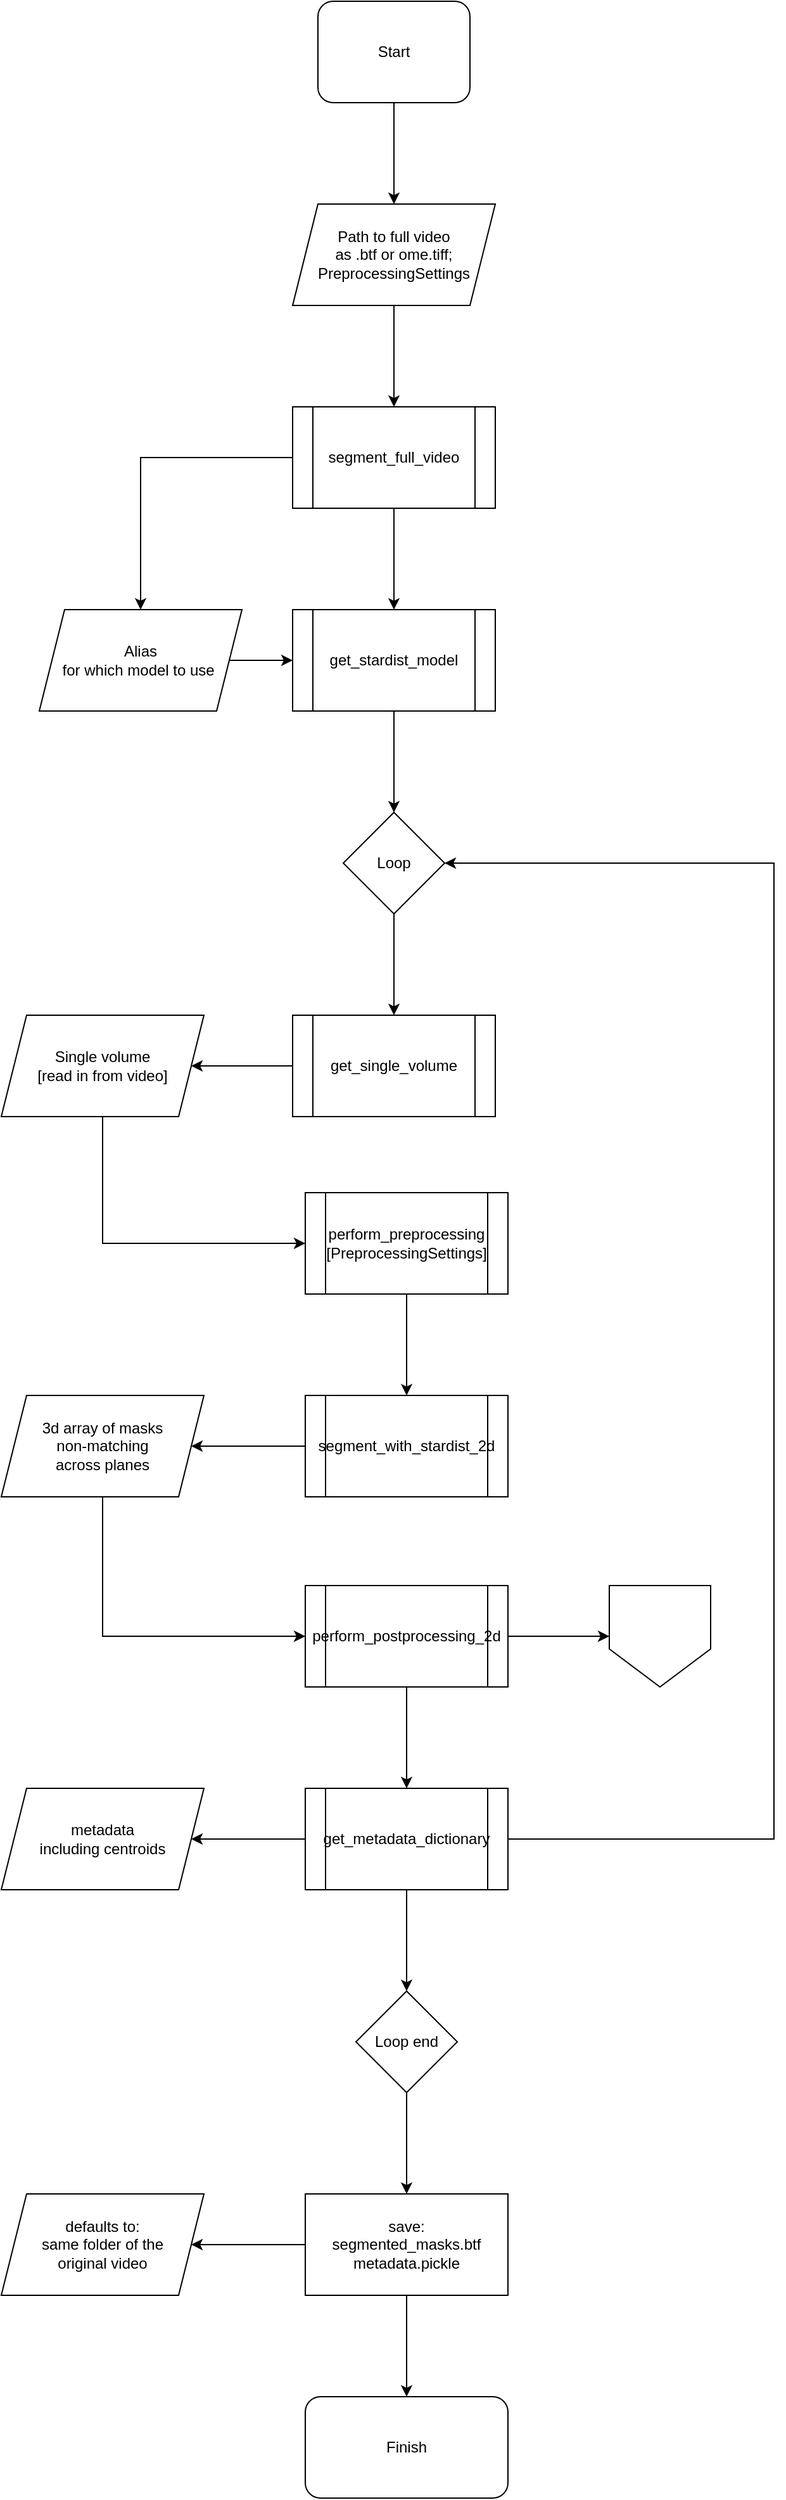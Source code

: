 <mxfile version="14.1.8" type="device" pages="4"><diagram id="9gmNOjuS0Z5q1kffO1ch" name="Segmentation-2d"><mxGraphModel dx="1422" dy="976" grid="1" gridSize="10" guides="1" tooltips="1" connect="1" arrows="1" fold="1" page="1" pageScale="1" pageWidth="850" pageHeight="1100" math="0" shadow="0"><root><mxCell id="0"/><mxCell id="1" parent="0"/><mxCell id="vMSrTYAkoBFGXOU0PwdB-1" value="Start" style="rounded=1;whiteSpace=wrap;html=1;fontFamily=Helvetica;fontSize=12;fontColor=#000000;align=center;strokeColor=#000000;fillColor=#ffffff;" vertex="1" parent="1"><mxGeometry x="320" y="40" width="120" height="80" as="geometry"/></mxCell><mxCell id="vMSrTYAkoBFGXOU0PwdB-2" value="Path to full video&lt;br&gt;as .btf or ome.tiff;&lt;br&gt;PreprocessingSettings" style="shape=parallelogram;perimeter=parallelogramPerimeter;whiteSpace=wrap;html=1;fixedSize=1;" vertex="1" parent="1"><mxGeometry x="300" y="200" width="160" height="80" as="geometry"/></mxCell><mxCell id="vMSrTYAkoBFGXOU0PwdB-3" value="" style="edgeStyle=orthogonalEdgeStyle;rounded=0;orthogonalLoop=1;jettySize=auto;html=1;" edge="1" parent="1" source="vMSrTYAkoBFGXOU0PwdB-1" target="vMSrTYAkoBFGXOU0PwdB-2"><mxGeometry relative="1" as="geometry"/></mxCell><mxCell id="vMSrTYAkoBFGXOU0PwdB-10" style="edgeStyle=orthogonalEdgeStyle;rounded=0;orthogonalLoop=1;jettySize=auto;html=1;exitX=0;exitY=0.5;exitDx=0;exitDy=0;" edge="1" parent="1" source="vMSrTYAkoBFGXOU0PwdB-4" target="vMSrTYAkoBFGXOU0PwdB-8"><mxGeometry relative="1" as="geometry"/></mxCell><mxCell id="vMSrTYAkoBFGXOU0PwdB-4" value="segment_full_video" style="shape=process;whiteSpace=wrap;html=1;backgroundOutline=1;fontFamily=Helvetica;fontSize=12;fontColor=#000000;align=center;strokeColor=#000000;fillColor=#ffffff;" vertex="1" parent="1"><mxGeometry x="300" y="360" width="160" height="80" as="geometry"/></mxCell><mxCell id="vMSrTYAkoBFGXOU0PwdB-5" value="" style="edgeStyle=orthogonalEdgeStyle;rounded=0;orthogonalLoop=1;jettySize=auto;html=1;" edge="1" parent="1" source="vMSrTYAkoBFGXOU0PwdB-2" target="vMSrTYAkoBFGXOU0PwdB-4"><mxGeometry relative="1" as="geometry"/></mxCell><mxCell id="vMSrTYAkoBFGXOU0PwdB-6" value="get_stardist_model" style="shape=process;whiteSpace=wrap;html=1;backgroundOutline=1;fontFamily=Helvetica;fontSize=12;fontColor=#000000;align=center;strokeColor=#000000;fillColor=#ffffff;" vertex="1" parent="1"><mxGeometry x="300" y="520" width="160" height="80" as="geometry"/></mxCell><mxCell id="vMSrTYAkoBFGXOU0PwdB-7" value="" style="edgeStyle=orthogonalEdgeStyle;rounded=0;orthogonalLoop=1;jettySize=auto;html=1;" edge="1" parent="1" source="vMSrTYAkoBFGXOU0PwdB-4" target="vMSrTYAkoBFGXOU0PwdB-6"><mxGeometry relative="1" as="geometry"/></mxCell><mxCell id="vMSrTYAkoBFGXOU0PwdB-8" value="Alias &lt;br&gt;for which model to use&amp;nbsp;" style="shape=parallelogram;perimeter=parallelogramPerimeter;whiteSpace=wrap;html=1;fixedSize=1;" vertex="1" parent="1"><mxGeometry x="100" y="520" width="160" height="80" as="geometry"/></mxCell><mxCell id="vMSrTYAkoBFGXOU0PwdB-9" value="" style="edgeStyle=orthogonalEdgeStyle;rounded=0;orthogonalLoop=1;jettySize=auto;html=1;" edge="1" parent="1" source="vMSrTYAkoBFGXOU0PwdB-8" target="vMSrTYAkoBFGXOU0PwdB-6"><mxGeometry relative="1" as="geometry"/></mxCell><mxCell id="vMSrTYAkoBFGXOU0PwdB-17" value="Loop" style="rhombus;whiteSpace=wrap;html=1;" vertex="1" parent="1"><mxGeometry x="340" y="680" width="80" height="80" as="geometry"/></mxCell><mxCell id="vMSrTYAkoBFGXOU0PwdB-18" value="" style="edgeStyle=orthogonalEdgeStyle;rounded=0;orthogonalLoop=1;jettySize=auto;html=1;" edge="1" parent="1" source="vMSrTYAkoBFGXOU0PwdB-6" target="vMSrTYAkoBFGXOU0PwdB-17"><mxGeometry relative="1" as="geometry"/></mxCell><mxCell id="vMSrTYAkoBFGXOU0PwdB-19" value="get_single_volume" style="shape=process;whiteSpace=wrap;html=1;backgroundOutline=1;" vertex="1" parent="1"><mxGeometry x="300" y="840" width="160" height="80" as="geometry"/></mxCell><mxCell id="vMSrTYAkoBFGXOU0PwdB-20" value="" style="edgeStyle=orthogonalEdgeStyle;rounded=0;orthogonalLoop=1;jettySize=auto;html=1;" edge="1" parent="1" source="vMSrTYAkoBFGXOU0PwdB-17" target="vMSrTYAkoBFGXOU0PwdB-19"><mxGeometry relative="1" as="geometry"/></mxCell><mxCell id="vMSrTYAkoBFGXOU0PwdB-27" style="edgeStyle=orthogonalEdgeStyle;rounded=0;orthogonalLoop=1;jettySize=auto;html=1;exitX=0.5;exitY=1;exitDx=0;exitDy=0;entryX=0;entryY=0.5;entryDx=0;entryDy=0;" edge="1" parent="1" source="vMSrTYAkoBFGXOU0PwdB-21" target="vMSrTYAkoBFGXOU0PwdB-23"><mxGeometry relative="1" as="geometry"/></mxCell><mxCell id="vMSrTYAkoBFGXOU0PwdB-21" value="Single volume &lt;br&gt;[read in from video]" style="shape=parallelogram;perimeter=parallelogramPerimeter;whiteSpace=wrap;html=1;fixedSize=1;" vertex="1" parent="1"><mxGeometry x="70" y="840" width="160" height="80" as="geometry"/></mxCell><mxCell id="vMSrTYAkoBFGXOU0PwdB-22" value="" style="edgeStyle=orthogonalEdgeStyle;rounded=0;orthogonalLoop=1;jettySize=auto;html=1;" edge="1" parent="1" source="vMSrTYAkoBFGXOU0PwdB-19" target="vMSrTYAkoBFGXOU0PwdB-21"><mxGeometry relative="1" as="geometry"/></mxCell><mxCell id="vMSrTYAkoBFGXOU0PwdB-23" value="perform_preprocessing&lt;br&gt;[PreprocessingSettings]" style="shape=process;whiteSpace=wrap;html=1;backgroundOutline=1;" vertex="1" parent="1"><mxGeometry x="310" y="980" width="160" height="80" as="geometry"/></mxCell><mxCell id="vMSrTYAkoBFGXOU0PwdB-25" value="segment_with_stardist_2d" style="shape=process;whiteSpace=wrap;html=1;backgroundOutline=1;" vertex="1" parent="1"><mxGeometry x="310" y="1140" width="160" height="80" as="geometry"/></mxCell><mxCell id="vMSrTYAkoBFGXOU0PwdB-26" value="" style="edgeStyle=orthogonalEdgeStyle;rounded=0;orthogonalLoop=1;jettySize=auto;html=1;" edge="1" parent="1" source="vMSrTYAkoBFGXOU0PwdB-23" target="vMSrTYAkoBFGXOU0PwdB-25"><mxGeometry relative="1" as="geometry"/></mxCell><mxCell id="vMSrTYAkoBFGXOU0PwdB-32" style="edgeStyle=orthogonalEdgeStyle;rounded=0;orthogonalLoop=1;jettySize=auto;html=1;exitX=0.5;exitY=1;exitDx=0;exitDy=0;entryX=0;entryY=0.5;entryDx=0;entryDy=0;" edge="1" parent="1" source="vMSrTYAkoBFGXOU0PwdB-28" target="vMSrTYAkoBFGXOU0PwdB-30"><mxGeometry relative="1" as="geometry"/></mxCell><mxCell id="vMSrTYAkoBFGXOU0PwdB-28" value="3d array of masks&lt;br&gt;non-matching &lt;br&gt;across planes" style="shape=parallelogram;perimeter=parallelogramPerimeter;whiteSpace=wrap;html=1;fixedSize=1;" vertex="1" parent="1"><mxGeometry x="70" y="1140" width="160" height="80" as="geometry"/></mxCell><mxCell id="vMSrTYAkoBFGXOU0PwdB-29" value="" style="edgeStyle=orthogonalEdgeStyle;rounded=0;orthogonalLoop=1;jettySize=auto;html=1;" edge="1" parent="1" source="vMSrTYAkoBFGXOU0PwdB-25" target="vMSrTYAkoBFGXOU0PwdB-28"><mxGeometry relative="1" as="geometry"/></mxCell><mxCell id="vMSrTYAkoBFGXOU0PwdB-30" value="perform_postprocessing_2d" style="shape=process;whiteSpace=wrap;html=1;backgroundOutline=1;" vertex="1" parent="1"><mxGeometry x="310" y="1290" width="160" height="80" as="geometry"/></mxCell><UserObject label="" link="data:page/id,D-MQUHpHiXj6evKlf64g" id="vMSrTYAkoBFGXOU0PwdB-33"><mxCell style="shape=offPageConnector;whiteSpace=wrap;html=1;" vertex="1" parent="1"><mxGeometry x="550" y="1290" width="80" height="80" as="geometry"/></mxCell></UserObject><mxCell id="vMSrTYAkoBFGXOU0PwdB-34" value="" style="edgeStyle=orthogonalEdgeStyle;rounded=0;orthogonalLoop=1;jettySize=auto;html=1;" edge="1" parent="1" source="vMSrTYAkoBFGXOU0PwdB-30" target="vMSrTYAkoBFGXOU0PwdB-33"><mxGeometry relative="1" as="geometry"/></mxCell><mxCell id="WQYejAceCrde4pMrDi3--1" value="save:&lt;br&gt;segmented_masks.btf&lt;br&gt;metadata.pickle" style="rounded=0;whiteSpace=wrap;html=1;" vertex="1" parent="1"><mxGeometry x="310" y="1770" width="160" height="80" as="geometry"/></mxCell><mxCell id="E8pQv0vzNypbhaWCZmpx-2" style="edgeStyle=orthogonalEdgeStyle;rounded=0;orthogonalLoop=1;jettySize=auto;html=1;exitX=1;exitY=0.5;exitDx=0;exitDy=0;entryX=1;entryY=0.5;entryDx=0;entryDy=0;" edge="1" parent="1" source="WQYejAceCrde4pMrDi3--3" target="vMSrTYAkoBFGXOU0PwdB-17"><mxGeometry relative="1" as="geometry"><Array as="points"><mxPoint x="680" y="1490"/><mxPoint x="680" y="720"/></Array></mxGeometry></mxCell><mxCell id="WQYejAceCrde4pMrDi3--3" value="get_metadata_dictionary" style="shape=process;whiteSpace=wrap;html=1;backgroundOutline=1;" vertex="1" parent="1"><mxGeometry x="310" y="1450" width="160" height="80" as="geometry"/></mxCell><mxCell id="WQYejAceCrde4pMrDi3--4" value="" style="edgeStyle=orthogonalEdgeStyle;rounded=0;orthogonalLoop=1;jettySize=auto;html=1;" edge="1" parent="1" source="vMSrTYAkoBFGXOU0PwdB-30" target="WQYejAceCrde4pMrDi3--3"><mxGeometry relative="1" as="geometry"/></mxCell><mxCell id="WQYejAceCrde4pMrDi3--6" value="Finish" style="rounded=1;whiteSpace=wrap;html=1;" vertex="1" parent="1"><mxGeometry x="310" y="1930" width="160" height="80" as="geometry"/></mxCell><mxCell id="WQYejAceCrde4pMrDi3--7" value="" style="edgeStyle=orthogonalEdgeStyle;rounded=0;orthogonalLoop=1;jettySize=auto;html=1;" edge="1" parent="1" source="WQYejAceCrde4pMrDi3--1" target="WQYejAceCrde4pMrDi3--6"><mxGeometry relative="1" as="geometry"/></mxCell><mxCell id="WQYejAceCrde4pMrDi3--8" value="metadata &lt;br&gt;including centroids" style="shape=parallelogram;perimeter=parallelogramPerimeter;whiteSpace=wrap;html=1;fixedSize=1;" vertex="1" parent="1"><mxGeometry x="70" y="1450" width="160" height="80" as="geometry"/></mxCell><mxCell id="WQYejAceCrde4pMrDi3--9" value="" style="edgeStyle=orthogonalEdgeStyle;rounded=0;orthogonalLoop=1;jettySize=auto;html=1;" edge="1" parent="1" source="WQYejAceCrde4pMrDi3--3" target="WQYejAceCrde4pMrDi3--8"><mxGeometry relative="1" as="geometry"/></mxCell><mxCell id="WQYejAceCrde4pMrDi3--10" value="defaults to:&lt;br&gt;same folder of the&lt;br&gt;original video" style="shape=parallelogram;perimeter=parallelogramPerimeter;whiteSpace=wrap;html=1;fixedSize=1;" vertex="1" parent="1"><mxGeometry x="70" y="1770" width="160" height="80" as="geometry"/></mxCell><mxCell id="WQYejAceCrde4pMrDi3--11" value="" style="edgeStyle=orthogonalEdgeStyle;rounded=0;orthogonalLoop=1;jettySize=auto;html=1;" edge="1" parent="1" source="WQYejAceCrde4pMrDi3--1" target="WQYejAceCrde4pMrDi3--10"><mxGeometry relative="1" as="geometry"/></mxCell><mxCell id="E8pQv0vzNypbhaWCZmpx-5" value="" style="edgeStyle=orthogonalEdgeStyle;rounded=0;orthogonalLoop=1;jettySize=auto;html=1;" edge="1" parent="1" source="E8pQv0vzNypbhaWCZmpx-3" target="WQYejAceCrde4pMrDi3--1"><mxGeometry relative="1" as="geometry"/></mxCell><mxCell id="E8pQv0vzNypbhaWCZmpx-3" value="Loop end" style="rhombus;whiteSpace=wrap;html=1;" vertex="1" parent="1"><mxGeometry x="350" y="1610" width="80" height="80" as="geometry"/></mxCell><mxCell id="E8pQv0vzNypbhaWCZmpx-4" value="" style="edgeStyle=orthogonalEdgeStyle;rounded=0;orthogonalLoop=1;jettySize=auto;html=1;" edge="1" parent="1" source="WQYejAceCrde4pMrDi3--3" target="E8pQv0vzNypbhaWCZmpx-3"><mxGeometry relative="1" as="geometry"/></mxCell></root></mxGraphModel></diagram><diagram id="D-MQUHpHiXj6evKlf64g" name="perform_postprocessing_2d"><mxGraphModel dx="981" dy="673" grid="1" gridSize="10" guides="1" tooltips="1" connect="1" arrows="1" fold="1" page="1" pageScale="1" pageWidth="850" pageHeight="1100" math="0" shadow="0"><root><mxCell id="KeyeB9VhBZ7ttvzR-nVN-0"/><mxCell id="KeyeB9VhBZ7ttvzR-nVN-1" parent="KeyeB9VhBZ7ttvzR-nVN-0"/><mxCell id="KeyeB9VhBZ7ttvzR-nVN-2" value="perform_postprocessing_2d" style="rounded=1;whiteSpace=wrap;html=1;" vertex="1" parent="KeyeB9VhBZ7ttvzR-nVN-1"><mxGeometry x="350" y="40" width="120" height="60" as="geometry"/></mxCell><mxCell id="vkmSvv_Z_U_EB-Boivay-0" value="Masks" style="shape=parallelogram;perimeter=parallelogramPerimeter;whiteSpace=wrap;html=1;fixedSize=1;" vertex="1" parent="KeyeB9VhBZ7ttvzR-nVN-1"><mxGeometry x="350" y="180" width="120" height="60" as="geometry"/></mxCell><mxCell id="vkmSvv_Z_U_EB-Boivay-1" value="" style="edgeStyle=orthogonalEdgeStyle;rounded=0;orthogonalLoop=1;jettySize=auto;html=1;" edge="1" parent="KeyeB9VhBZ7ttvzR-nVN-1" source="KeyeB9VhBZ7ttvzR-nVN-2" target="vkmSvv_Z_U_EB-Boivay-0"><mxGeometry relative="1" as="geometry"/></mxCell><mxCell id="vkmSvv_Z_U_EB-Boivay-2" value="remove_large_areas" style="shape=process;whiteSpace=wrap;html=1;backgroundOutline=1;" vertex="1" parent="KeyeB9VhBZ7ttvzR-nVN-1"><mxGeometry x="350" y="320" width="120" height="60" as="geometry"/></mxCell><mxCell id="vkmSvv_Z_U_EB-Boivay-3" value="" style="edgeStyle=orthogonalEdgeStyle;rounded=0;orthogonalLoop=1;jettySize=auto;html=1;" edge="1" parent="KeyeB9VhBZ7ttvzR-nVN-1" source="vkmSvv_Z_U_EB-Boivay-0" target="vkmSvv_Z_U_EB-Boivay-2"><mxGeometry relative="1" as="geometry"/></mxCell><mxCell id="vkmSvv_Z_U_EB-Boivay-4" value="bipartite_stitching" style="shape=process;whiteSpace=wrap;html=1;backgroundOutline=1;" vertex="1" parent="KeyeB9VhBZ7ttvzR-nVN-1"><mxGeometry x="350" y="460" width="120" height="60" as="geometry"/></mxCell><mxCell id="vkmSvv_Z_U_EB-Boivay-5" value="" style="edgeStyle=orthogonalEdgeStyle;rounded=0;orthogonalLoop=1;jettySize=auto;html=1;" edge="1" parent="KeyeB9VhBZ7ttvzR-nVN-1" source="vkmSvv_Z_U_EB-Boivay-2" target="vkmSvv_Z_U_EB-Boivay-4"><mxGeometry relative="1" as="geometry"/></mxCell><mxCell id="vkmSvv_Z_U_EB-Boivay-6" value="matches adjacent planes in z &lt;br&gt;using pixel overlap" style="ellipse;shape=cloud;whiteSpace=wrap;html=1;" vertex="1" parent="KeyeB9VhBZ7ttvzR-nVN-1"><mxGeometry x="70" y="441.25" width="220" height="97.5" as="geometry"/></mxCell><mxCell id="vkmSvv_Z_U_EB-Boivay-7" value="" style="edgeStyle=orthogonalEdgeStyle;rounded=0;orthogonalLoop=1;jettySize=auto;html=1;" edge="1" parent="KeyeB9VhBZ7ttvzR-nVN-1" source="vkmSvv_Z_U_EB-Boivay-4" target="vkmSvv_Z_U_EB-Boivay-6"><mxGeometry relative="1" as="geometry"/></mxCell><mxCell id="vkmSvv_Z_U_EB-Boivay-8" value="get_neuron_lengths_dict" style="shape=process;whiteSpace=wrap;html=1;backgroundOutline=1;" vertex="1" parent="KeyeB9VhBZ7ttvzR-nVN-1"><mxGeometry x="350" y="600" width="120" height="60" as="geometry"/></mxCell><mxCell id="vkmSvv_Z_U_EB-Boivay-9" value="" style="edgeStyle=orthogonalEdgeStyle;rounded=0;orthogonalLoop=1;jettySize=auto;html=1;" edge="1" parent="KeyeB9VhBZ7ttvzR-nVN-1" source="vkmSvv_Z_U_EB-Boivay-4" target="vkmSvv_Z_U_EB-Boivay-8"><mxGeometry relative="1" as="geometry"/></mxCell><mxCell id="vkmSvv_Z_U_EB-Boivay-13" value="calc_brightness" style="shape=process;whiteSpace=wrap;html=1;backgroundOutline=1;" vertex="1" parent="KeyeB9VhBZ7ttvzR-nVN-1"><mxGeometry x="350" y="740" width="120" height="60" as="geometry"/></mxCell><mxCell id="vkmSvv_Z_U_EB-Boivay-14" value="" style="edgeStyle=orthogonalEdgeStyle;rounded=0;orthogonalLoop=1;jettySize=auto;html=1;" edge="1" parent="KeyeB9VhBZ7ttvzR-nVN-1" source="vkmSvv_Z_U_EB-Boivay-8" target="vkmSvv_Z_U_EB-Boivay-13"><mxGeometry relative="1" as="geometry"/></mxCell><mxCell id="vkmSvv_Z_U_EB-Boivay-15" value="split_long_neurons" style="shape=process;whiteSpace=wrap;html=1;backgroundOutline=1;" vertex="1" parent="KeyeB9VhBZ7ttvzR-nVN-1"><mxGeometry x="350" y="880" width="120" height="60" as="geometry"/></mxCell><mxCell id="vkmSvv_Z_U_EB-Boivay-17" value="remove_short_neurons" style="shape=process;whiteSpace=wrap;html=1;backgroundOutline=1;" vertex="1" parent="KeyeB9VhBZ7ttvzR-nVN-1"><mxGeometry x="350" y="1020" width="120" height="60" as="geometry"/></mxCell><mxCell id="vkmSvv_Z_U_EB-Boivay-22" style="edgeStyle=orthogonalEdgeStyle;rounded=0;orthogonalLoop=1;jettySize=auto;html=1;entryX=0;entryY=0.5;entryDx=0;entryDy=0;" edge="1" parent="KeyeB9VhBZ7ttvzR-nVN-1" source="vkmSvv_Z_U_EB-Boivay-19" target="vkmSvv_Z_U_EB-Boivay-15"><mxGeometry relative="1" as="geometry"><Array as="points"><mxPoint x="200" y="770"/><mxPoint x="200" y="910"/></Array></mxGeometry></mxCell><mxCell id="vkmSvv_Z_U_EB-Boivay-23" style="edgeStyle=orthogonalEdgeStyle;rounded=0;orthogonalLoop=1;jettySize=auto;html=1;entryX=0;entryY=0.5;entryDx=0;entryDy=0;" edge="1" parent="KeyeB9VhBZ7ttvzR-nVN-1" source="vkmSvv_Z_U_EB-Boivay-19" target="vkmSvv_Z_U_EB-Boivay-17"><mxGeometry relative="1" as="geometry"><Array as="points"><mxPoint x="200" y="770"/><mxPoint x="200" y="1050"/></Array></mxGeometry></mxCell><mxCell id="vkmSvv_Z_U_EB-Boivay-19" value="brightness as a&lt;br&gt;function of z" style="shape=parallelogram;perimeter=parallelogramPerimeter;whiteSpace=wrap;html=1;fixedSize=1;" vertex="1" parent="KeyeB9VhBZ7ttvzR-nVN-1"><mxGeometry x="150" y="740" width="120" height="60" as="geometry"/></mxCell><mxCell id="vkmSvv_Z_U_EB-Boivay-20" value="" style="edgeStyle=orthogonalEdgeStyle;rounded=0;orthogonalLoop=1;jettySize=auto;html=1;" edge="1" parent="KeyeB9VhBZ7ttvzR-nVN-1" source="vkmSvv_Z_U_EB-Boivay-13" target="vkmSvv_Z_U_EB-Boivay-19"><mxGeometry relative="1" as="geometry"/></mxCell><mxCell id="vkmSvv_Z_U_EB-Boivay-26" value="if&lt;br&gt;remove_border_flag" style="rhombus;whiteSpace=wrap;html=1;" vertex="1" parent="KeyeB9VhBZ7ttvzR-nVN-1"><mxGeometry x="380" y="1160" width="60" height="60" as="geometry"/></mxCell><mxCell id="vkmSvv_Z_U_EB-Boivay-27" value="" style="edgeStyle=orthogonalEdgeStyle;rounded=0;orthogonalLoop=1;jettySize=auto;html=1;" edge="1" parent="KeyeB9VhBZ7ttvzR-nVN-1" source="vkmSvv_Z_U_EB-Boivay-17" target="vkmSvv_Z_U_EB-Boivay-26"><mxGeometry relative="1" as="geometry"/></mxCell><mxCell id="vkmSvv_Z_U_EB-Boivay-34" style="edgeStyle=orthogonalEdgeStyle;rounded=0;orthogonalLoop=1;jettySize=auto;html=1;exitX=0.5;exitY=1;exitDx=0;exitDy=0;entryX=0;entryY=0.5;entryDx=0;entryDy=0;" edge="1" parent="KeyeB9VhBZ7ttvzR-nVN-1" source="vkmSvv_Z_U_EB-Boivay-28" target="vkmSvv_Z_U_EB-Boivay-31"><mxGeometry relative="1" as="geometry"><Array as="points"><mxPoint x="240" y="1330"/></Array></mxGeometry></mxCell><mxCell id="vkmSvv_Z_U_EB-Boivay-28" value="remove_border" style="shape=process;whiteSpace=wrap;html=1;backgroundOutline=1;" vertex="1" parent="KeyeB9VhBZ7ttvzR-nVN-1"><mxGeometry x="180" y="1160" width="120" height="60" as="geometry"/></mxCell><mxCell id="vkmSvv_Z_U_EB-Boivay-29" value="" style="edgeStyle=orthogonalEdgeStyle;rounded=0;orthogonalLoop=1;jettySize=auto;html=1;" edge="1" parent="KeyeB9VhBZ7ttvzR-nVN-1" source="vkmSvv_Z_U_EB-Boivay-26" target="vkmSvv_Z_U_EB-Boivay-28"><mxGeometry relative="1" as="geometry"/></mxCell><mxCell id="vkmSvv_Z_U_EB-Boivay-30" value="True" style="edgeLabel;html=1;align=center;verticalAlign=middle;resizable=0;points=[];" vertex="1" connectable="0" parent="vkmSvv_Z_U_EB-Boivay-29"><mxGeometry x="-0.165" y="-1" relative="1" as="geometry"><mxPoint as="offset"/></mxGeometry></mxCell><mxCell id="vkmSvv_Z_U_EB-Boivay-31" value="final_masks" style="shape=parallelogram;perimeter=parallelogramPerimeter;whiteSpace=wrap;html=1;fixedSize=1;" vertex="1" parent="KeyeB9VhBZ7ttvzR-nVN-1"><mxGeometry x="350" y="1300" width="120" height="60" as="geometry"/></mxCell><mxCell id="vkmSvv_Z_U_EB-Boivay-32" value="" style="edgeStyle=orthogonalEdgeStyle;rounded=0;orthogonalLoop=1;jettySize=auto;html=1;" edge="1" parent="KeyeB9VhBZ7ttvzR-nVN-1" source="vkmSvv_Z_U_EB-Boivay-26" target="vkmSvv_Z_U_EB-Boivay-31"><mxGeometry relative="1" as="geometry"/></mxCell><mxCell id="vkmSvv_Z_U_EB-Boivay-33" value="False" style="edgeLabel;html=1;align=center;verticalAlign=middle;resizable=0;points=[];" vertex="1" connectable="0" parent="vkmSvv_Z_U_EB-Boivay-32"><mxGeometry x="-0.325" y="-5" relative="1" as="geometry"><mxPoint as="offset"/></mxGeometry></mxCell><UserObject label="Return" link="data:page/id,9gmNOjuS0Z5q1kffO1ch" id="vkmSvv_Z_U_EB-Boivay-35"><mxCell style="rounded=1;whiteSpace=wrap;html=1;" vertex="1" parent="KeyeB9VhBZ7ttvzR-nVN-1"><mxGeometry x="350" y="1440" width="120" height="60" as="geometry"/></mxCell></UserObject><mxCell id="vkmSvv_Z_U_EB-Boivay-36" value="" style="edgeStyle=orthogonalEdgeStyle;rounded=0;orthogonalLoop=1;jettySize=auto;html=1;" edge="1" parent="KeyeB9VhBZ7ttvzR-nVN-1" source="vkmSvv_Z_U_EB-Boivay-31" target="vkmSvv_Z_U_EB-Boivay-35"><mxGeometry relative="1" as="geometry"/></mxCell></root></mxGraphModel></diagram><diagram name="Segmentation-3d" id="1qedk6fL6Um3-epZt2n-"><mxGraphModel dx="1422" dy="976" grid="1" gridSize="10" guides="1" tooltips="1" connect="1" arrows="1" fold="1" page="1" pageScale="1" pageWidth="850" pageHeight="1100" math="0" shadow="0"><root><mxCell id="bUffBAjIWViyeSankcGN-0"/><mxCell id="bUffBAjIWViyeSankcGN-1" parent="bUffBAjIWViyeSankcGN-0"/><mxCell id="bUffBAjIWViyeSankcGN-2" value="Start" style="rounded=1;whiteSpace=wrap;html=1;fontFamily=Helvetica;fontSize=12;fontColor=#000000;align=center;strokeColor=#000000;fillColor=#ffffff;" vertex="1" parent="bUffBAjIWViyeSankcGN-1"><mxGeometry x="320" y="40" width="120" height="80" as="geometry"/></mxCell><mxCell id="bUffBAjIWViyeSankcGN-3" value="Path to full video&lt;br&gt;as .btf or ome.tiff;&lt;br&gt;PreprocessingSettings" style="shape=parallelogram;perimeter=parallelogramPerimeter;whiteSpace=wrap;html=1;fixedSize=1;" vertex="1" parent="bUffBAjIWViyeSankcGN-1"><mxGeometry x="300" y="200" width="160" height="80" as="geometry"/></mxCell><mxCell id="bUffBAjIWViyeSankcGN-4" value="" style="edgeStyle=orthogonalEdgeStyle;rounded=0;orthogonalLoop=1;jettySize=auto;html=1;" edge="1" parent="bUffBAjIWViyeSankcGN-1" source="bUffBAjIWViyeSankcGN-2" target="bUffBAjIWViyeSankcGN-3"><mxGeometry relative="1" as="geometry"/></mxCell><mxCell id="bUffBAjIWViyeSankcGN-5" style="edgeStyle=orthogonalEdgeStyle;rounded=0;orthogonalLoop=1;jettySize=auto;html=1;exitX=0;exitY=0.5;exitDx=0;exitDy=0;" edge="1" parent="bUffBAjIWViyeSankcGN-1" source="bUffBAjIWViyeSankcGN-6" target="bUffBAjIWViyeSankcGN-10"><mxGeometry relative="1" as="geometry"/></mxCell><mxCell id="bUffBAjIWViyeSankcGN-6" value="segment_full_video" style="shape=process;whiteSpace=wrap;html=1;backgroundOutline=1;fontFamily=Helvetica;fontSize=12;fontColor=#000000;align=center;strokeColor=#000000;fillColor=#ffffff;" vertex="1" parent="bUffBAjIWViyeSankcGN-1"><mxGeometry x="300" y="360" width="160" height="80" as="geometry"/></mxCell><mxCell id="bUffBAjIWViyeSankcGN-7" value="" style="edgeStyle=orthogonalEdgeStyle;rounded=0;orthogonalLoop=1;jettySize=auto;html=1;" edge="1" parent="bUffBAjIWViyeSankcGN-1" source="bUffBAjIWViyeSankcGN-3" target="bUffBAjIWViyeSankcGN-6"><mxGeometry relative="1" as="geometry"/></mxCell><mxCell id="bUffBAjIWViyeSankcGN-8" value="get_stardist_model" style="shape=process;whiteSpace=wrap;html=1;backgroundOutline=1;fontFamily=Helvetica;fontSize=12;fontColor=#000000;align=center;strokeColor=#000000;fillColor=#ffffff;" vertex="1" parent="bUffBAjIWViyeSankcGN-1"><mxGeometry x="300" y="520" width="160" height="80" as="geometry"/></mxCell><mxCell id="bUffBAjIWViyeSankcGN-9" value="" style="edgeStyle=orthogonalEdgeStyle;rounded=0;orthogonalLoop=1;jettySize=auto;html=1;" edge="1" parent="bUffBAjIWViyeSankcGN-1" source="bUffBAjIWViyeSankcGN-6" target="bUffBAjIWViyeSankcGN-8"><mxGeometry relative="1" as="geometry"/></mxCell><mxCell id="bUffBAjIWViyeSankcGN-10" value="Alias &lt;br&gt;for which model to use&amp;nbsp;" style="shape=parallelogram;perimeter=parallelogramPerimeter;whiteSpace=wrap;html=1;fixedSize=1;" vertex="1" parent="bUffBAjIWViyeSankcGN-1"><mxGeometry x="100" y="520" width="160" height="80" as="geometry"/></mxCell><mxCell id="bUffBAjIWViyeSankcGN-11" value="" style="edgeStyle=orthogonalEdgeStyle;rounded=0;orthogonalLoop=1;jettySize=auto;html=1;" edge="1" parent="bUffBAjIWViyeSankcGN-1" source="bUffBAjIWViyeSankcGN-10" target="bUffBAjIWViyeSankcGN-8"><mxGeometry relative="1" as="geometry"/></mxCell><mxCell id="bUffBAjIWViyeSankcGN-12" value="Loop" style="rhombus;whiteSpace=wrap;html=1;" vertex="1" parent="bUffBAjIWViyeSankcGN-1"><mxGeometry x="340" y="680" width="80" height="80" as="geometry"/></mxCell><mxCell id="bUffBAjIWViyeSankcGN-13" value="" style="edgeStyle=orthogonalEdgeStyle;rounded=0;orthogonalLoop=1;jettySize=auto;html=1;" edge="1" parent="bUffBAjIWViyeSankcGN-1" source="bUffBAjIWViyeSankcGN-8" target="bUffBAjIWViyeSankcGN-12"><mxGeometry relative="1" as="geometry"/></mxCell><mxCell id="bUffBAjIWViyeSankcGN-14" value="get_single_volume" style="shape=process;whiteSpace=wrap;html=1;backgroundOutline=1;" vertex="1" parent="bUffBAjIWViyeSankcGN-1"><mxGeometry x="300" y="840" width="160" height="80" as="geometry"/></mxCell><mxCell id="bUffBAjIWViyeSankcGN-15" value="" style="edgeStyle=orthogonalEdgeStyle;rounded=0;orthogonalLoop=1;jettySize=auto;html=1;" edge="1" parent="bUffBAjIWViyeSankcGN-1" source="bUffBAjIWViyeSankcGN-12" target="bUffBAjIWViyeSankcGN-14"><mxGeometry relative="1" as="geometry"/></mxCell><mxCell id="bUffBAjIWViyeSankcGN-16" style="edgeStyle=orthogonalEdgeStyle;rounded=0;orthogonalLoop=1;jettySize=auto;html=1;exitX=0.5;exitY=1;exitDx=0;exitDy=0;entryX=0;entryY=0.5;entryDx=0;entryDy=0;" edge="1" parent="bUffBAjIWViyeSankcGN-1" source="bUffBAjIWViyeSankcGN-17" target="bUffBAjIWViyeSankcGN-19"><mxGeometry relative="1" as="geometry"/></mxCell><mxCell id="bUffBAjIWViyeSankcGN-17" value="Single volume &lt;br&gt;[read in from video]" style="shape=parallelogram;perimeter=parallelogramPerimeter;whiteSpace=wrap;html=1;fixedSize=1;" vertex="1" parent="bUffBAjIWViyeSankcGN-1"><mxGeometry x="70" y="840" width="160" height="80" as="geometry"/></mxCell><mxCell id="bUffBAjIWViyeSankcGN-18" value="" style="edgeStyle=orthogonalEdgeStyle;rounded=0;orthogonalLoop=1;jettySize=auto;html=1;" edge="1" parent="bUffBAjIWViyeSankcGN-1" source="bUffBAjIWViyeSankcGN-14" target="bUffBAjIWViyeSankcGN-17"><mxGeometry relative="1" as="geometry"/></mxCell><mxCell id="bUffBAjIWViyeSankcGN-19" value="perform_preprocessing&lt;br&gt;[PreprocessingSettings]" style="shape=process;whiteSpace=wrap;html=1;backgroundOutline=1;" vertex="1" parent="bUffBAjIWViyeSankcGN-1"><mxGeometry x="310" y="980" width="160" height="80" as="geometry"/></mxCell><mxCell id="bUffBAjIWViyeSankcGN-20" value="segment_with_stardist_3d" style="shape=process;whiteSpace=wrap;html=1;backgroundOutline=1;" vertex="1" parent="bUffBAjIWViyeSankcGN-1"><mxGeometry x="310" y="1140" width="160" height="80" as="geometry"/></mxCell><mxCell id="bUffBAjIWViyeSankcGN-21" value="" style="edgeStyle=orthogonalEdgeStyle;rounded=0;orthogonalLoop=1;jettySize=auto;html=1;" edge="1" parent="bUffBAjIWViyeSankcGN-1" source="bUffBAjIWViyeSankcGN-19" target="bUffBAjIWViyeSankcGN-20"><mxGeometry relative="1" as="geometry"/></mxCell><mxCell id="0KnK-7V5-tfHGkYEvtHt-2" style="edgeStyle=orthogonalEdgeStyle;rounded=0;orthogonalLoop=1;jettySize=auto;html=1;exitX=0.5;exitY=1;exitDx=0;exitDy=0;entryX=0;entryY=0.5;entryDx=0;entryDy=0;" edge="1" parent="bUffBAjIWViyeSankcGN-1" source="bUffBAjIWViyeSankcGN-23" target="0KnK-7V5-tfHGkYEvtHt-0"><mxGeometry relative="1" as="geometry"/></mxCell><mxCell id="bUffBAjIWViyeSankcGN-23" value="3d array of masks&lt;br&gt;non-matching &lt;br&gt;across planes" style="shape=parallelogram;perimeter=parallelogramPerimeter;whiteSpace=wrap;html=1;fixedSize=1;" vertex="1" parent="bUffBAjIWViyeSankcGN-1"><mxGeometry x="70" y="1140" width="160" height="80" as="geometry"/></mxCell><mxCell id="bUffBAjIWViyeSankcGN-24" value="" style="edgeStyle=orthogonalEdgeStyle;rounded=0;orthogonalLoop=1;jettySize=auto;html=1;" edge="1" parent="bUffBAjIWViyeSankcGN-1" source="bUffBAjIWViyeSankcGN-20" target="bUffBAjIWViyeSankcGN-23"><mxGeometry relative="1" as="geometry"/></mxCell><mxCell id="bUffBAjIWViyeSankcGN-25" value="perform_postprocessing_3d" style="shape=process;whiteSpace=wrap;html=1;backgroundOutline=1;" vertex="1" parent="bUffBAjIWViyeSankcGN-1"><mxGeometry x="510" y="1340" width="160" height="80" as="geometry"/></mxCell><UserObject label="" link="data:page/id,HgU87nzDgmrT12RSPjs0" id="bUffBAjIWViyeSankcGN-26"><mxCell style="shape=offPageConnector;whiteSpace=wrap;html=1;" vertex="1" parent="bUffBAjIWViyeSankcGN-1"><mxGeometry x="550" y="1150" width="80" height="80" as="geometry"/></mxCell></UserObject><mxCell id="bUffBAjIWViyeSankcGN-27" value="" style="edgeStyle=orthogonalEdgeStyle;rounded=0;orthogonalLoop=1;jettySize=auto;html=1;" edge="1" parent="bUffBAjIWViyeSankcGN-1" source="bUffBAjIWViyeSankcGN-25" target="bUffBAjIWViyeSankcGN-26"><mxGeometry relative="1" as="geometry"/></mxCell><mxCell id="bUffBAjIWViyeSankcGN-28" value="save:&lt;br&gt;segmented_masks.btf&lt;br&gt;metadata.pickle" style="rounded=0;whiteSpace=wrap;html=1;" vertex="1" parent="bUffBAjIWViyeSankcGN-1"><mxGeometry x="310" y="1800" width="160" height="80" as="geometry"/></mxCell><mxCell id="bUffBAjIWViyeSankcGN-29" style="edgeStyle=orthogonalEdgeStyle;rounded=0;orthogonalLoop=1;jettySize=auto;html=1;exitX=1;exitY=0.5;exitDx=0;exitDy=0;entryX=1;entryY=0.5;entryDx=0;entryDy=0;" edge="1" parent="bUffBAjIWViyeSankcGN-1" source="bUffBAjIWViyeSankcGN-30" target="bUffBAjIWViyeSankcGN-12"><mxGeometry relative="1" as="geometry"><Array as="points"><mxPoint x="680" y="1520"/><mxPoint x="680" y="720"/></Array></mxGeometry></mxCell><mxCell id="bUffBAjIWViyeSankcGN-30" value="get_metadata_dictionary" style="shape=process;whiteSpace=wrap;html=1;backgroundOutline=1;" vertex="1" parent="bUffBAjIWViyeSankcGN-1"><mxGeometry x="310" y="1480" width="160" height="80" as="geometry"/></mxCell><mxCell id="bUffBAjIWViyeSankcGN-32" value="Finish" style="rounded=1;whiteSpace=wrap;html=1;" vertex="1" parent="bUffBAjIWViyeSankcGN-1"><mxGeometry x="310" y="1960" width="160" height="80" as="geometry"/></mxCell><mxCell id="bUffBAjIWViyeSankcGN-33" value="" style="edgeStyle=orthogonalEdgeStyle;rounded=0;orthogonalLoop=1;jettySize=auto;html=1;" edge="1" parent="bUffBAjIWViyeSankcGN-1" source="bUffBAjIWViyeSankcGN-28" target="bUffBAjIWViyeSankcGN-32"><mxGeometry relative="1" as="geometry"/></mxCell><mxCell id="bUffBAjIWViyeSankcGN-34" value="metadata &lt;br&gt;including centroids" style="shape=parallelogram;perimeter=parallelogramPerimeter;whiteSpace=wrap;html=1;fixedSize=1;" vertex="1" parent="bUffBAjIWViyeSankcGN-1"><mxGeometry x="70" y="1480" width="160" height="80" as="geometry"/></mxCell><mxCell id="bUffBAjIWViyeSankcGN-35" value="" style="edgeStyle=orthogonalEdgeStyle;rounded=0;orthogonalLoop=1;jettySize=auto;html=1;" edge="1" parent="bUffBAjIWViyeSankcGN-1" source="bUffBAjIWViyeSankcGN-30" target="bUffBAjIWViyeSankcGN-34"><mxGeometry relative="1" as="geometry"/></mxCell><mxCell id="bUffBAjIWViyeSankcGN-36" value="defaults to:&lt;br&gt;same folder of the&lt;br&gt;original video" style="shape=parallelogram;perimeter=parallelogramPerimeter;whiteSpace=wrap;html=1;fixedSize=1;" vertex="1" parent="bUffBAjIWViyeSankcGN-1"><mxGeometry x="70" y="1800" width="160" height="80" as="geometry"/></mxCell><mxCell id="bUffBAjIWViyeSankcGN-37" value="" style="edgeStyle=orthogonalEdgeStyle;rounded=0;orthogonalLoop=1;jettySize=auto;html=1;" edge="1" parent="bUffBAjIWViyeSankcGN-1" source="bUffBAjIWViyeSankcGN-28" target="bUffBAjIWViyeSankcGN-36"><mxGeometry relative="1" as="geometry"/></mxCell><mxCell id="bUffBAjIWViyeSankcGN-38" value="" style="edgeStyle=orthogonalEdgeStyle;rounded=0;orthogonalLoop=1;jettySize=auto;html=1;" edge="1" parent="bUffBAjIWViyeSankcGN-1" source="bUffBAjIWViyeSankcGN-39" target="bUffBAjIWViyeSankcGN-28"><mxGeometry relative="1" as="geometry"/></mxCell><mxCell id="bUffBAjIWViyeSankcGN-39" value="Loop end" style="rhombus;whiteSpace=wrap;html=1;" vertex="1" parent="bUffBAjIWViyeSankcGN-1"><mxGeometry x="350" y="1640" width="80" height="80" as="geometry"/></mxCell><mxCell id="bUffBAjIWViyeSankcGN-40" value="" style="edgeStyle=orthogonalEdgeStyle;rounded=0;orthogonalLoop=1;jettySize=auto;html=1;" edge="1" parent="bUffBAjIWViyeSankcGN-1" source="bUffBAjIWViyeSankcGN-30" target="bUffBAjIWViyeSankcGN-39"><mxGeometry relative="1" as="geometry"/></mxCell><mxCell id="0KnK-7V5-tfHGkYEvtHt-3" value="True" style="edgeStyle=orthogonalEdgeStyle;rounded=0;orthogonalLoop=1;jettySize=auto;html=1;exitX=1;exitY=0.5;exitDx=0;exitDy=0;entryX=0.006;entryY=0.613;entryDx=0;entryDy=0;entryPerimeter=0;" edge="1" parent="bUffBAjIWViyeSankcGN-1" source="0KnK-7V5-tfHGkYEvtHt-0" target="bUffBAjIWViyeSankcGN-25"><mxGeometry relative="1" as="geometry"/></mxCell><mxCell id="0KnK-7V5-tfHGkYEvtHt-4" value="" style="edgeStyle=orthogonalEdgeStyle;rounded=0;orthogonalLoop=1;jettySize=auto;html=1;" edge="1" parent="bUffBAjIWViyeSankcGN-1" source="0KnK-7V5-tfHGkYEvtHt-0" target="bUffBAjIWViyeSankcGN-30"><mxGeometry relative="1" as="geometry"/></mxCell><mxCell id="0KnK-7V5-tfHGkYEvtHt-0" value="if&lt;br&gt;do_postprocessing" style="rhombus;whiteSpace=wrap;html=1;" vertex="1" parent="bUffBAjIWViyeSankcGN-1"><mxGeometry x="310" y="1281" width="160" height="100" as="geometry"/></mxCell></root></mxGraphModel></diagram><diagram name="perform_postprocessing_3d" id="HgU87nzDgmrT12RSPjs0"><mxGraphModel dx="981" dy="673" grid="1" gridSize="10" guides="1" tooltips="1" connect="1" arrows="1" fold="1" page="1" pageScale="1" pageWidth="850" pageHeight="1100" math="0" shadow="0"><root><mxCell id="ySfPcPMo9qH04RefXzIT-0"/><mxCell id="ySfPcPMo9qH04RefXzIT-1" parent="ySfPcPMo9qH04RefXzIT-0"/><mxCell id="ySfPcPMo9qH04RefXzIT-2" value="perform_postprocessing_2d" style="rounded=1;whiteSpace=wrap;html=1;" vertex="1" parent="ySfPcPMo9qH04RefXzIT-1"><mxGeometry x="350" y="40" width="120" height="60" as="geometry"/></mxCell><mxCell id="ySfPcPMo9qH04RefXzIT-3" value="Masks" style="shape=parallelogram;perimeter=parallelogramPerimeter;whiteSpace=wrap;html=1;fixedSize=1;" vertex="1" parent="ySfPcPMo9qH04RefXzIT-1"><mxGeometry x="350" y="180" width="120" height="60" as="geometry"/></mxCell><mxCell id="ySfPcPMo9qH04RefXzIT-4" value="" style="edgeStyle=orthogonalEdgeStyle;rounded=0;orthogonalLoop=1;jettySize=auto;html=1;" edge="1" parent="ySfPcPMo9qH04RefXzIT-1" source="ySfPcPMo9qH04RefXzIT-2" target="ySfPcPMo9qH04RefXzIT-3"><mxGeometry relative="1" as="geometry"/></mxCell><mxCell id="ySfPcPMo9qH04RefXzIT-5" value="remove_large_areas" style="shape=process;whiteSpace=wrap;html=1;backgroundOutline=1;" vertex="1" parent="ySfPcPMo9qH04RefXzIT-1"><mxGeometry x="350" y="320" width="120" height="60" as="geometry"/></mxCell><mxCell id="ySfPcPMo9qH04RefXzIT-6" value="" style="edgeStyle=orthogonalEdgeStyle;rounded=0;orthogonalLoop=1;jettySize=auto;html=1;" edge="1" parent="ySfPcPMo9qH04RefXzIT-1" source="ySfPcPMo9qH04RefXzIT-3" target="ySfPcPMo9qH04RefXzIT-5"><mxGeometry relative="1" as="geometry"/></mxCell><mxCell id="ySfPcPMo9qH04RefXzIT-11" value="get_neuron_lengths_dict" style="shape=process;whiteSpace=wrap;html=1;backgroundOutline=1;" vertex="1" parent="ySfPcPMo9qH04RefXzIT-1"><mxGeometry x="350" y="460" width="120" height="60" as="geometry"/></mxCell><mxCell id="ySfPcPMo9qH04RefXzIT-12" value="" style="edgeStyle=orthogonalEdgeStyle;rounded=0;orthogonalLoop=1;jettySize=auto;html=1;" edge="1" parent="ySfPcPMo9qH04RefXzIT-1" target="ySfPcPMo9qH04RefXzIT-11"><mxGeometry relative="1" as="geometry"><mxPoint x="410" y="380" as="sourcePoint"/></mxGeometry></mxCell><mxCell id="ySfPcPMo9qH04RefXzIT-13" value="calc_brightness" style="shape=process;whiteSpace=wrap;html=1;backgroundOutline=1;" vertex="1" parent="ySfPcPMo9qH04RefXzIT-1"><mxGeometry x="350" y="600" width="120" height="60" as="geometry"/></mxCell><mxCell id="ySfPcPMo9qH04RefXzIT-14" value="" style="edgeStyle=orthogonalEdgeStyle;rounded=0;orthogonalLoop=1;jettySize=auto;html=1;" edge="1" parent="ySfPcPMo9qH04RefXzIT-1" source="ySfPcPMo9qH04RefXzIT-11" target="ySfPcPMo9qH04RefXzIT-13"><mxGeometry relative="1" as="geometry"/></mxCell><mxCell id="ySfPcPMo9qH04RefXzIT-15" value="split_long_neurons" style="shape=process;whiteSpace=wrap;html=1;backgroundOutline=1;" vertex="1" parent="ySfPcPMo9qH04RefXzIT-1"><mxGeometry x="350" y="740" width="120" height="60" as="geometry"/></mxCell><mxCell id="ySfPcPMo9qH04RefXzIT-16" value="remove_short_neurons" style="shape=process;whiteSpace=wrap;html=1;backgroundOutline=1;" vertex="1" parent="ySfPcPMo9qH04RefXzIT-1"><mxGeometry x="350" y="880" width="120" height="60" as="geometry"/></mxCell><mxCell id="ySfPcPMo9qH04RefXzIT-17" style="edgeStyle=orthogonalEdgeStyle;rounded=0;orthogonalLoop=1;jettySize=auto;html=1;entryX=0;entryY=0.5;entryDx=0;entryDy=0;" edge="1" parent="ySfPcPMo9qH04RefXzIT-1" source="ySfPcPMo9qH04RefXzIT-19" target="ySfPcPMo9qH04RefXzIT-15"><mxGeometry relative="1" as="geometry"><Array as="points"><mxPoint x="200" y="630"/><mxPoint x="200" y="770"/></Array></mxGeometry></mxCell><mxCell id="ySfPcPMo9qH04RefXzIT-18" style="edgeStyle=orthogonalEdgeStyle;rounded=0;orthogonalLoop=1;jettySize=auto;html=1;entryX=0;entryY=0.5;entryDx=0;entryDy=0;" edge="1" parent="ySfPcPMo9qH04RefXzIT-1" source="ySfPcPMo9qH04RefXzIT-19" target="ySfPcPMo9qH04RefXzIT-16"><mxGeometry relative="1" as="geometry"><Array as="points"><mxPoint x="200" y="630"/><mxPoint x="200" y="910"/></Array></mxGeometry></mxCell><mxCell id="ySfPcPMo9qH04RefXzIT-19" value="brightness as a&lt;br&gt;function of z" style="shape=parallelogram;perimeter=parallelogramPerimeter;whiteSpace=wrap;html=1;fixedSize=1;" vertex="1" parent="ySfPcPMo9qH04RefXzIT-1"><mxGeometry x="150" y="600" width="120" height="60" as="geometry"/></mxCell><mxCell id="ySfPcPMo9qH04RefXzIT-20" value="" style="edgeStyle=orthogonalEdgeStyle;rounded=0;orthogonalLoop=1;jettySize=auto;html=1;" edge="1" parent="ySfPcPMo9qH04RefXzIT-1" source="ySfPcPMo9qH04RefXzIT-13" target="ySfPcPMo9qH04RefXzIT-19"><mxGeometry relative="1" as="geometry"/></mxCell><mxCell id="ySfPcPMo9qH04RefXzIT-21" value="if&lt;br&gt;remove_border_flag" style="rhombus;whiteSpace=wrap;html=1;" vertex="1" parent="ySfPcPMo9qH04RefXzIT-1"><mxGeometry x="380" y="1020" width="60" height="60" as="geometry"/></mxCell><mxCell id="ySfPcPMo9qH04RefXzIT-22" value="" style="edgeStyle=orthogonalEdgeStyle;rounded=0;orthogonalLoop=1;jettySize=auto;html=1;" edge="1" parent="ySfPcPMo9qH04RefXzIT-1" source="ySfPcPMo9qH04RefXzIT-16" target="ySfPcPMo9qH04RefXzIT-21"><mxGeometry relative="1" as="geometry"/></mxCell><mxCell id="ySfPcPMo9qH04RefXzIT-23" style="edgeStyle=orthogonalEdgeStyle;rounded=0;orthogonalLoop=1;jettySize=auto;html=1;exitX=0.5;exitY=1;exitDx=0;exitDy=0;entryX=0;entryY=0.5;entryDx=0;entryDy=0;" edge="1" parent="ySfPcPMo9qH04RefXzIT-1" source="ySfPcPMo9qH04RefXzIT-24" target="ySfPcPMo9qH04RefXzIT-27"><mxGeometry relative="1" as="geometry"><Array as="points"><mxPoint x="240" y="1190"/></Array></mxGeometry></mxCell><mxCell id="ySfPcPMo9qH04RefXzIT-24" value="remove_border" style="shape=process;whiteSpace=wrap;html=1;backgroundOutline=1;" vertex="1" parent="ySfPcPMo9qH04RefXzIT-1"><mxGeometry x="180" y="1020" width="120" height="60" as="geometry"/></mxCell><mxCell id="ySfPcPMo9qH04RefXzIT-25" value="" style="edgeStyle=orthogonalEdgeStyle;rounded=0;orthogonalLoop=1;jettySize=auto;html=1;" edge="1" parent="ySfPcPMo9qH04RefXzIT-1" source="ySfPcPMo9qH04RefXzIT-21" target="ySfPcPMo9qH04RefXzIT-24"><mxGeometry relative="1" as="geometry"/></mxCell><mxCell id="ySfPcPMo9qH04RefXzIT-26" value="True" style="edgeLabel;html=1;align=center;verticalAlign=middle;resizable=0;points=[];" vertex="1" connectable="0" parent="ySfPcPMo9qH04RefXzIT-25"><mxGeometry x="-0.165" y="-1" relative="1" as="geometry"><mxPoint as="offset"/></mxGeometry></mxCell><mxCell id="ySfPcPMo9qH04RefXzIT-27" value="final_masks" style="shape=parallelogram;perimeter=parallelogramPerimeter;whiteSpace=wrap;html=1;fixedSize=1;" vertex="1" parent="ySfPcPMo9qH04RefXzIT-1"><mxGeometry x="350" y="1160" width="120" height="60" as="geometry"/></mxCell><mxCell id="ySfPcPMo9qH04RefXzIT-28" value="" style="edgeStyle=orthogonalEdgeStyle;rounded=0;orthogonalLoop=1;jettySize=auto;html=1;" edge="1" parent="ySfPcPMo9qH04RefXzIT-1" source="ySfPcPMo9qH04RefXzIT-21" target="ySfPcPMo9qH04RefXzIT-27"><mxGeometry relative="1" as="geometry"/></mxCell><mxCell id="ySfPcPMo9qH04RefXzIT-29" value="False" style="edgeLabel;html=1;align=center;verticalAlign=middle;resizable=0;points=[];" vertex="1" connectable="0" parent="ySfPcPMo9qH04RefXzIT-28"><mxGeometry x="-0.325" y="-5" relative="1" as="geometry"><mxPoint as="offset"/></mxGeometry></mxCell><UserObject label="Return" link="data:page/id,1qedk6fL6Um3-epZt2n-" id="ySfPcPMo9qH04RefXzIT-30"><mxCell style="rounded=1;whiteSpace=wrap;html=1;" vertex="1" parent="ySfPcPMo9qH04RefXzIT-1"><mxGeometry x="350" y="1300" width="120" height="60" as="geometry"/></mxCell></UserObject><mxCell id="ySfPcPMo9qH04RefXzIT-31" value="" style="edgeStyle=orthogonalEdgeStyle;rounded=0;orthogonalLoop=1;jettySize=auto;html=1;" edge="1" parent="ySfPcPMo9qH04RefXzIT-1" source="ySfPcPMo9qH04RefXzIT-27" target="ySfPcPMo9qH04RefXzIT-30"><mxGeometry relative="1" as="geometry"/></mxCell></root></mxGraphModel></diagram></mxfile>